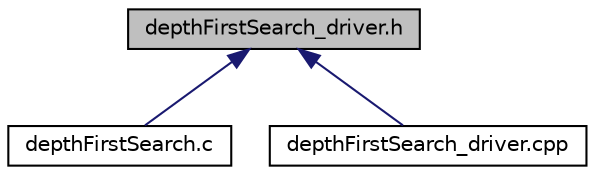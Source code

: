 digraph "depthFirstSearch_driver.h"
{
 // LATEX_PDF_SIZE
  edge [fontname="Helvetica",fontsize="10",labelfontname="Helvetica",labelfontsize="10"];
  node [fontname="Helvetica",fontsize="10",shape=record];
  Node1 [label="depthFirstSearch_driver.h",height=0.2,width=0.4,color="black", fillcolor="grey75", style="filled", fontcolor="black",tooltip=" "];
  Node1 -> Node2 [dir="back",color="midnightblue",fontsize="10",style="solid",fontname="Helvetica"];
  Node2 [label="depthFirstSearch.c",height=0.2,width=0.4,color="black", fillcolor="white", style="filled",URL="$depthFirstSearch_8c.html",tooltip="Connecting code with postgres."];
  Node1 -> Node3 [dir="back",color="midnightblue",fontsize="10",style="solid",fontname="Helvetica"];
  Node3 [label="depthFirstSearch_driver.cpp",height=0.2,width=0.4,color="black", fillcolor="white", style="filled",URL="$depthFirstSearch__driver_8cpp.html",tooltip="Handles actual calling of function in the pgr_depthFirstSearch.hpp file."];
}

